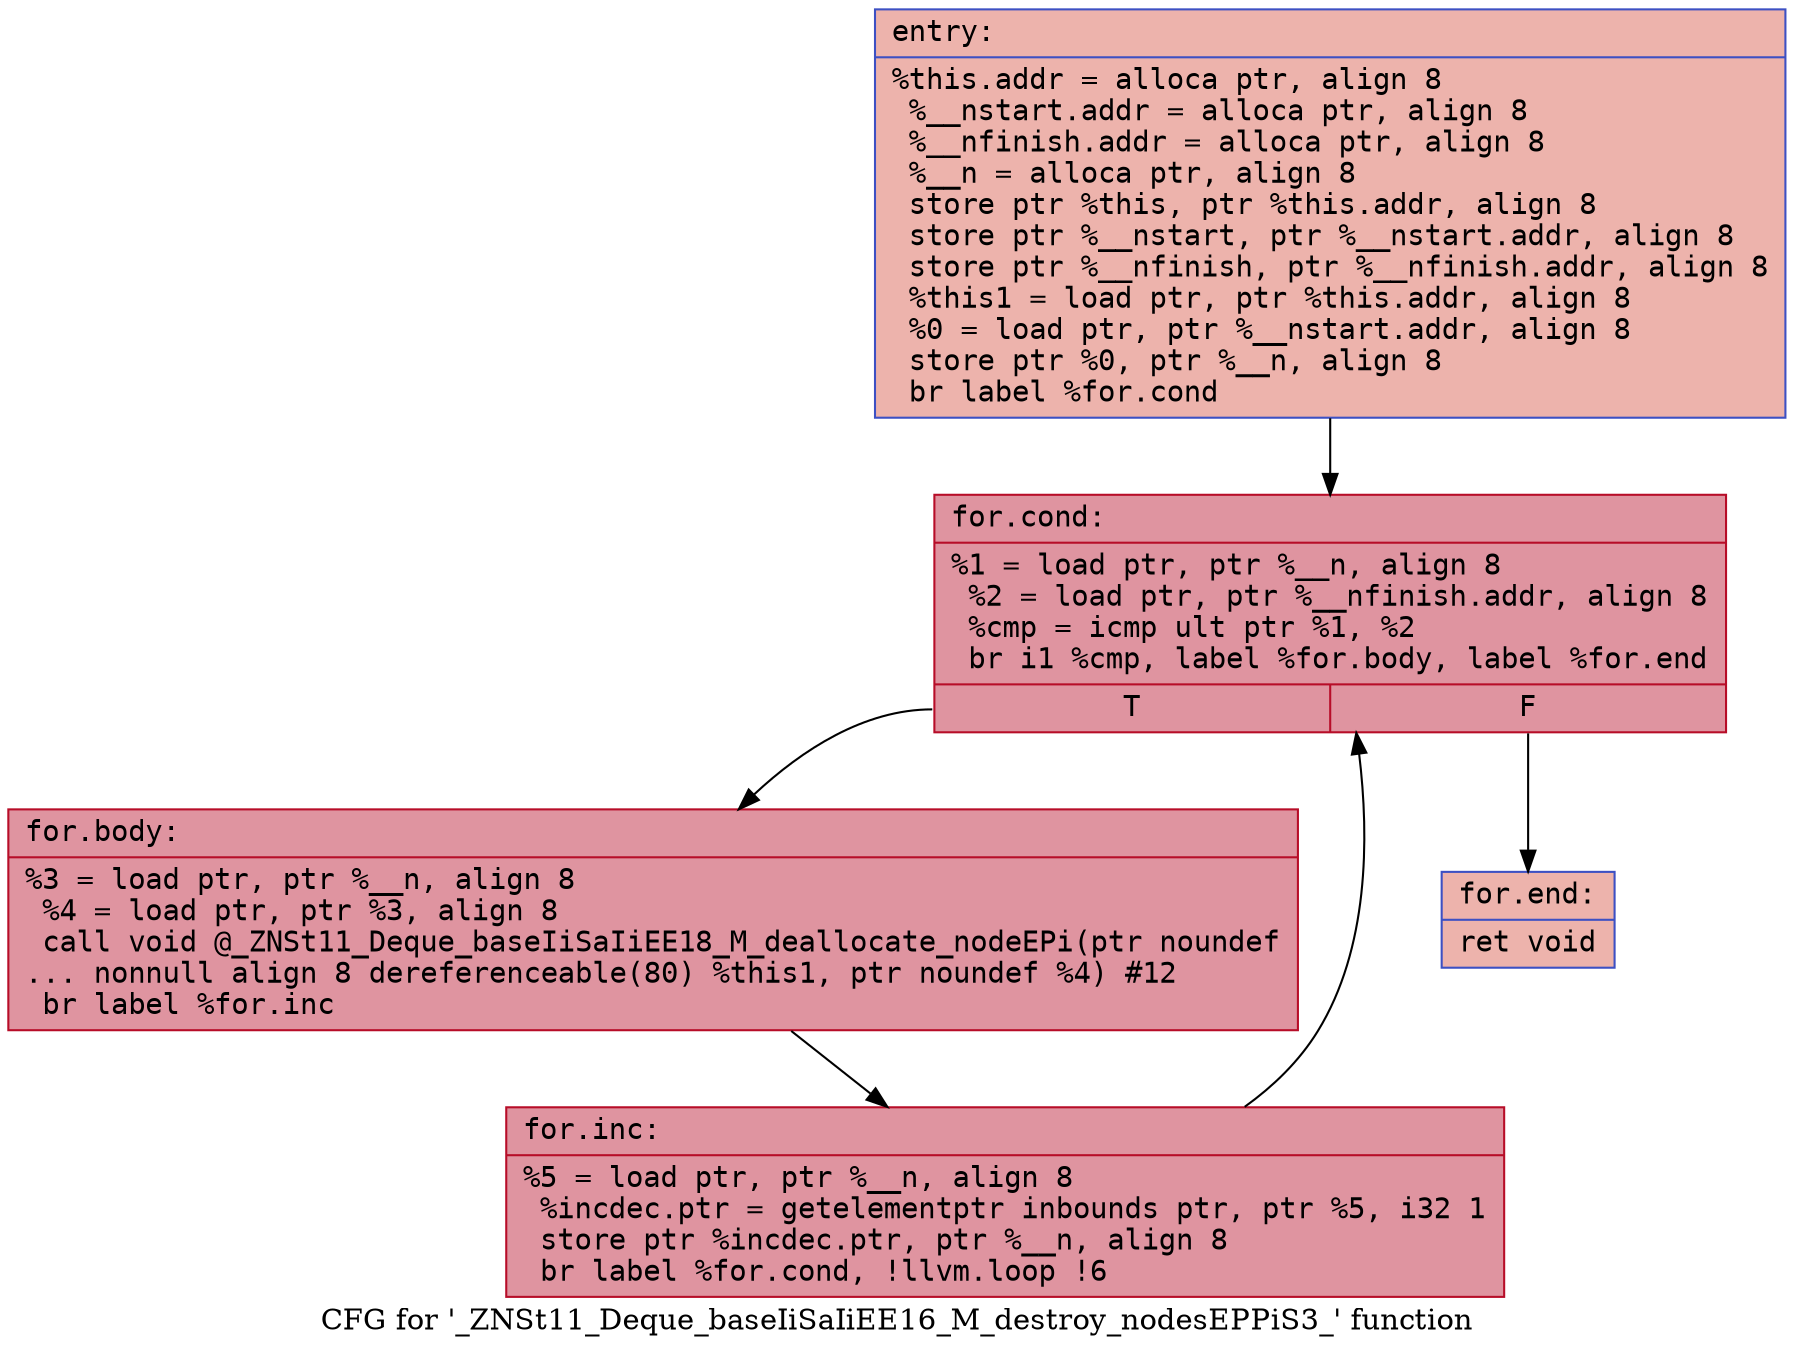 digraph "CFG for '_ZNSt11_Deque_baseIiSaIiEE16_M_destroy_nodesEPPiS3_' function" {
	label="CFG for '_ZNSt11_Deque_baseIiSaIiEE16_M_destroy_nodesEPPiS3_' function";

	Node0x560dca0c7c30 [shape=record,color="#3d50c3ff", style=filled, fillcolor="#d6524470" fontname="Courier",label="{entry:\l|  %this.addr = alloca ptr, align 8\l  %__nstart.addr = alloca ptr, align 8\l  %__nfinish.addr = alloca ptr, align 8\l  %__n = alloca ptr, align 8\l  store ptr %this, ptr %this.addr, align 8\l  store ptr %__nstart, ptr %__nstart.addr, align 8\l  store ptr %__nfinish, ptr %__nfinish.addr, align 8\l  %this1 = load ptr, ptr %this.addr, align 8\l  %0 = load ptr, ptr %__nstart.addr, align 8\l  store ptr %0, ptr %__n, align 8\l  br label %for.cond\l}"];
	Node0x560dca0c7c30 -> Node0x560dca0c8220[tooltip="entry -> for.cond\nProbability 100.00%" ];
	Node0x560dca0c8220 [shape=record,color="#b70d28ff", style=filled, fillcolor="#b70d2870" fontname="Courier",label="{for.cond:\l|  %1 = load ptr, ptr %__n, align 8\l  %2 = load ptr, ptr %__nfinish.addr, align 8\l  %cmp = icmp ult ptr %1, %2\l  br i1 %cmp, label %for.body, label %for.end\l|{<s0>T|<s1>F}}"];
	Node0x560dca0c8220:s0 -> Node0x560dca0c84c0[tooltip="for.cond -> for.body\nProbability 96.88%" ];
	Node0x560dca0c8220:s1 -> Node0x560dca0c8540[tooltip="for.cond -> for.end\nProbability 3.12%" ];
	Node0x560dca0c84c0 [shape=record,color="#b70d28ff", style=filled, fillcolor="#b70d2870" fontname="Courier",label="{for.body:\l|  %3 = load ptr, ptr %__n, align 8\l  %4 = load ptr, ptr %3, align 8\l  call void @_ZNSt11_Deque_baseIiSaIiEE18_M_deallocate_nodeEPi(ptr noundef\l... nonnull align 8 dereferenceable(80) %this1, ptr noundef %4) #12\l  br label %for.inc\l}"];
	Node0x560dca0c84c0 -> Node0x560dca0c8af0[tooltip="for.body -> for.inc\nProbability 100.00%" ];
	Node0x560dca0c8af0 [shape=record,color="#b70d28ff", style=filled, fillcolor="#b70d2870" fontname="Courier",label="{for.inc:\l|  %5 = load ptr, ptr %__n, align 8\l  %incdec.ptr = getelementptr inbounds ptr, ptr %5, i32 1\l  store ptr %incdec.ptr, ptr %__n, align 8\l  br label %for.cond, !llvm.loop !6\l}"];
	Node0x560dca0c8af0 -> Node0x560dca0c8220[tooltip="for.inc -> for.cond\nProbability 100.00%" ];
	Node0x560dca0c8540 [shape=record,color="#3d50c3ff", style=filled, fillcolor="#d6524470" fontname="Courier",label="{for.end:\l|  ret void\l}"];
}
